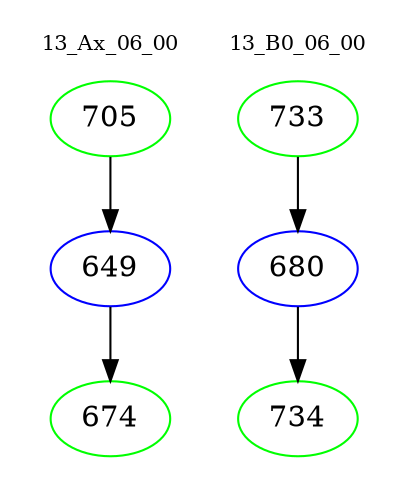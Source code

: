 digraph{
subgraph cluster_0 {
color = white
label = "13_Ax_06_00";
fontsize=10;
T0_705 [label="705", color="green"]
T0_705 -> T0_649 [color="black"]
T0_649 [label="649", color="blue"]
T0_649 -> T0_674 [color="black"]
T0_674 [label="674", color="green"]
}
subgraph cluster_1 {
color = white
label = "13_B0_06_00";
fontsize=10;
T1_733 [label="733", color="green"]
T1_733 -> T1_680 [color="black"]
T1_680 [label="680", color="blue"]
T1_680 -> T1_734 [color="black"]
T1_734 [label="734", color="green"]
}
}
